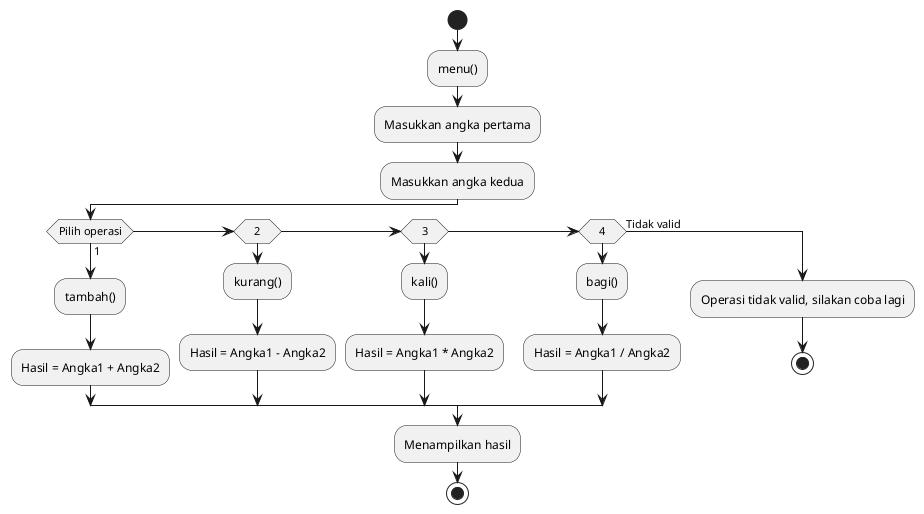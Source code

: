 @startuml
start
:menu();
:Masukkan angka pertama;
:Masukkan angka kedua;
if (Pilih operasi) then (1)
    :tambah();
    :Hasil = Angka1 + Angka2;
elseif (2)
    :kurang();
    :Hasil = Angka1 - Angka2;
elseif (3)
    :kali();
    :Hasil = Angka1 * Angka2;
elseif (4)
    :bagi();
    :Hasil = Angka1 / Angka2;
else (Tidak valid)
    :Operasi tidak valid, silakan coba lagi;
    stop
endif
:Menampilkan hasil;
stop
@enduml
